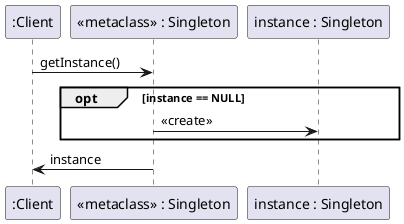 @startuml
'https://plantuml.com/sequence-diagram

participant ":Client" as client
participant "<<metaclass>> : Singleton" as singleton

client -> singleton : getInstance()

participant "instance : Singleton" as instance
opt instance == NULL
singleton -> instance : <<create>>
end

singleton -> client : instance

@enduml